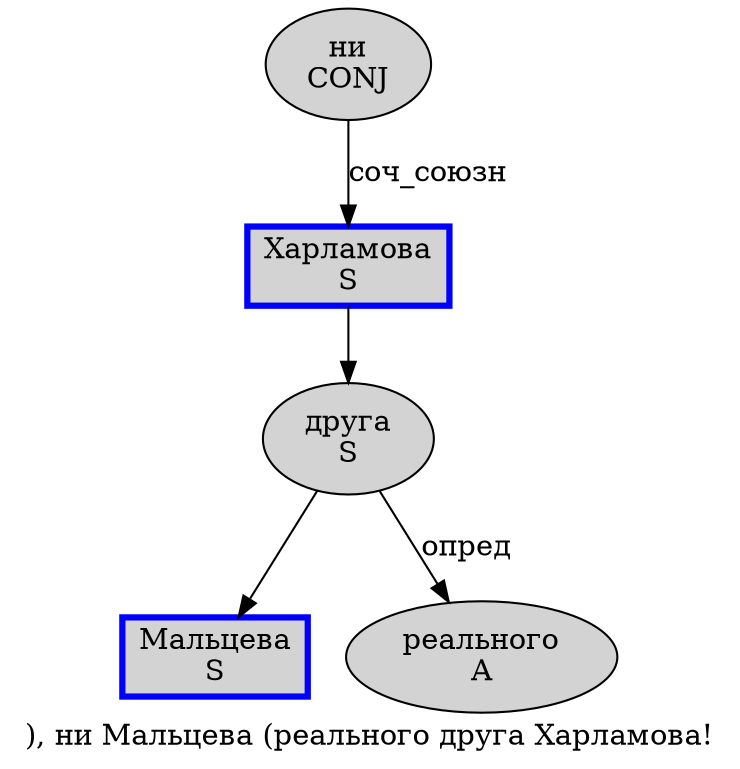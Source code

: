 digraph SENTENCE_3371 {
	graph [label="), ни Мальцева (реального друга Харламова!"]
	node [style=filled]
		2 [label="ни
CONJ" color="" fillcolor=lightgray penwidth=1 shape=ellipse]
		3 [label="Мальцева
S" color=blue fillcolor=lightgray penwidth=3 shape=box]
		5 [label="реального
A" color="" fillcolor=lightgray penwidth=1 shape=ellipse]
		6 [label="друга
S" color="" fillcolor=lightgray penwidth=1 shape=ellipse]
		7 [label="Харламова
S" color=blue fillcolor=lightgray penwidth=3 shape=box]
			2 -> 7 [label="соч_союзн"]
			6 -> 3
			6 -> 5 [label="опред"]
			7 -> 6
}